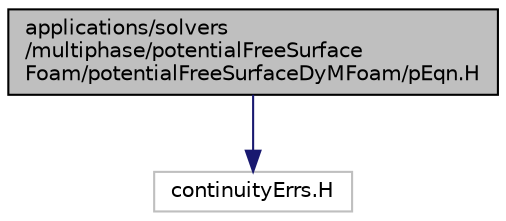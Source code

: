 digraph "applications/solvers/multiphase/potentialFreeSurfaceFoam/potentialFreeSurfaceDyMFoam/pEqn.H"
{
  bgcolor="transparent";
  edge [fontname="Helvetica",fontsize="10",labelfontname="Helvetica",labelfontsize="10"];
  node [fontname="Helvetica",fontsize="10",shape=record];
  Node0 [label="applications/solvers\l/multiphase/potentialFreeSurface\lFoam/potentialFreeSurfaceDyMFoam/pEqn.H",height=0.2,width=0.4,color="black", fillcolor="grey75", style="filled", fontcolor="black"];
  Node0 -> Node1 [color="midnightblue",fontsize="10",style="solid",fontname="Helvetica"];
  Node1 [label="continuityErrs.H",height=0.2,width=0.4,color="grey75"];
}
